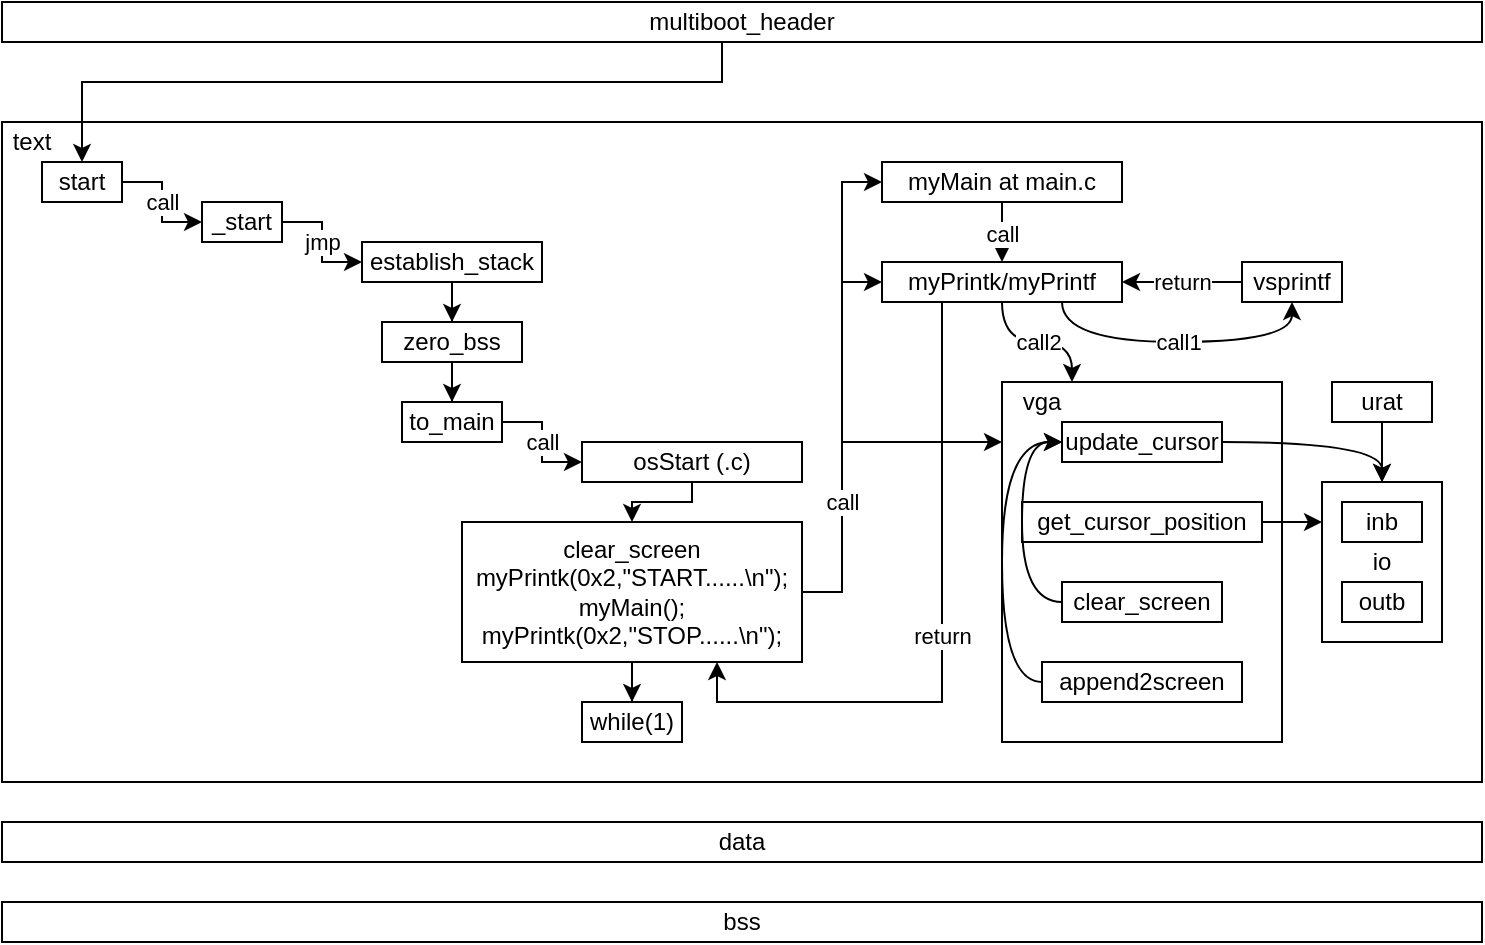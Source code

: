 <mxfile version="20.6.0" type="github">
  <diagram id="pRnf_kgRrJlSljQ2Lzuj" name="第 1 页">
    <mxGraphModel dx="760" dy="487" grid="1" gridSize="10" guides="1" tooltips="1" connect="1" arrows="1" fold="1" page="1" pageScale="1" pageWidth="827" pageHeight="1169" math="0" shadow="0">
      <root>
        <mxCell id="0" />
        <mxCell id="1" parent="0" />
        <mxCell id="dpUODQ5_mUz6Qf_J9i_Q-4" value="" style="whiteSpace=wrap;html=1;rounded=0;movable=1;resizable=1;rotatable=1;deletable=1;editable=1;connectable=1;" vertex="1" parent="1">
          <mxGeometry x="40" y="200" width="740" height="330" as="geometry" />
        </mxCell>
        <mxCell id="dpUODQ5_mUz6Qf_J9i_Q-67" value="io" style="rounded=0;whiteSpace=wrap;html=1;" vertex="1" parent="1">
          <mxGeometry x="700" y="380" width="60" height="80" as="geometry" />
        </mxCell>
        <mxCell id="dpUODQ5_mUz6Qf_J9i_Q-2" value="text" style="text;html=1;strokeColor=none;fillColor=none;align=center;verticalAlign=middle;whiteSpace=wrap;rounded=0;" vertex="1" parent="1">
          <mxGeometry x="40" y="200" width="30" height="20" as="geometry" />
        </mxCell>
        <mxCell id="dpUODQ5_mUz6Qf_J9i_Q-5" value="" style="edgeStyle=orthogonalEdgeStyle;rounded=0;orthogonalLoop=1;jettySize=auto;html=1;exitX=0.5;exitY=1;exitDx=0;exitDy=0;" edge="1" parent="1" source="dpUODQ5_mUz6Qf_J9i_Q-3" target="dpUODQ5_mUz6Qf_J9i_Q-6">
          <mxGeometry relative="1" as="geometry">
            <mxPoint x="90" y="180" as="targetPoint" />
            <Array as="points">
              <mxPoint x="400" y="180" />
              <mxPoint x="80" y="180" />
            </Array>
          </mxGeometry>
        </mxCell>
        <mxCell id="dpUODQ5_mUz6Qf_J9i_Q-3" value="multiboot_header" style="rounded=0;whiteSpace=wrap;html=1;" vertex="1" parent="1">
          <mxGeometry x="40" y="140" width="740" height="20" as="geometry" />
        </mxCell>
        <mxCell id="dpUODQ5_mUz6Qf_J9i_Q-10" value="call" style="edgeStyle=orthogonalEdgeStyle;rounded=0;orthogonalLoop=1;jettySize=auto;html=1;" edge="1" parent="1" source="dpUODQ5_mUz6Qf_J9i_Q-6" target="dpUODQ5_mUz6Qf_J9i_Q-9">
          <mxGeometry relative="1" as="geometry" />
        </mxCell>
        <mxCell id="dpUODQ5_mUz6Qf_J9i_Q-6" value="start" style="rounded=0;whiteSpace=wrap;html=1;" vertex="1" parent="1">
          <mxGeometry x="60" y="220" width="40" height="20" as="geometry" />
        </mxCell>
        <mxCell id="dpUODQ5_mUz6Qf_J9i_Q-15" value="jmp" style="edgeStyle=orthogonalEdgeStyle;rounded=0;orthogonalLoop=1;jettySize=auto;html=1;" edge="1" parent="1" source="dpUODQ5_mUz6Qf_J9i_Q-9" target="dpUODQ5_mUz6Qf_J9i_Q-14">
          <mxGeometry relative="1" as="geometry" />
        </mxCell>
        <mxCell id="dpUODQ5_mUz6Qf_J9i_Q-9" value="_start" style="rounded=0;whiteSpace=wrap;html=1;" vertex="1" parent="1">
          <mxGeometry x="140" y="240" width="40" height="20" as="geometry" />
        </mxCell>
        <mxCell id="dpUODQ5_mUz6Qf_J9i_Q-17" value="" style="edgeStyle=orthogonalEdgeStyle;rounded=0;orthogonalLoop=1;jettySize=auto;html=1;" edge="1" parent="1" source="dpUODQ5_mUz6Qf_J9i_Q-14" target="dpUODQ5_mUz6Qf_J9i_Q-16">
          <mxGeometry relative="1" as="geometry" />
        </mxCell>
        <mxCell id="dpUODQ5_mUz6Qf_J9i_Q-14" value="establish_stack" style="rounded=0;whiteSpace=wrap;html=1;" vertex="1" parent="1">
          <mxGeometry x="220" y="260" width="90" height="20" as="geometry" />
        </mxCell>
        <mxCell id="dpUODQ5_mUz6Qf_J9i_Q-19" value="" style="edgeStyle=orthogonalEdgeStyle;rounded=0;orthogonalLoop=1;jettySize=auto;html=1;" edge="1" parent="1" source="dpUODQ5_mUz6Qf_J9i_Q-16" target="dpUODQ5_mUz6Qf_J9i_Q-18">
          <mxGeometry relative="1" as="geometry" />
        </mxCell>
        <mxCell id="dpUODQ5_mUz6Qf_J9i_Q-16" value="zero_bss" style="rounded=0;whiteSpace=wrap;html=1;" vertex="1" parent="1">
          <mxGeometry x="230" y="300" width="70" height="20" as="geometry" />
        </mxCell>
        <mxCell id="dpUODQ5_mUz6Qf_J9i_Q-21" value="call" style="edgeStyle=orthogonalEdgeStyle;rounded=0;orthogonalLoop=1;jettySize=auto;html=1;" edge="1" parent="1" source="dpUODQ5_mUz6Qf_J9i_Q-18" target="dpUODQ5_mUz6Qf_J9i_Q-20">
          <mxGeometry relative="1" as="geometry" />
        </mxCell>
        <mxCell id="dpUODQ5_mUz6Qf_J9i_Q-18" value="to_main" style="rounded=0;whiteSpace=wrap;html=1;" vertex="1" parent="1">
          <mxGeometry x="240" y="340" width="50" height="20" as="geometry" />
        </mxCell>
        <mxCell id="dpUODQ5_mUz6Qf_J9i_Q-25" value="" style="edgeStyle=orthogonalEdgeStyle;rounded=0;orthogonalLoop=1;jettySize=auto;html=1;" edge="1" parent="1" source="dpUODQ5_mUz6Qf_J9i_Q-20" target="dpUODQ5_mUz6Qf_J9i_Q-24">
          <mxGeometry relative="1" as="geometry">
            <Array as="points">
              <mxPoint x="385" y="390" />
              <mxPoint x="355" y="390" />
            </Array>
          </mxGeometry>
        </mxCell>
        <mxCell id="dpUODQ5_mUz6Qf_J9i_Q-20" value="osStart (.c)" style="rounded=0;whiteSpace=wrap;html=1;" vertex="1" parent="1">
          <mxGeometry x="330" y="360" width="110" height="20" as="geometry" />
        </mxCell>
        <mxCell id="dpUODQ5_mUz6Qf_J9i_Q-27" value="" style="edgeStyle=orthogonalEdgeStyle;rounded=0;orthogonalLoop=1;jettySize=auto;html=1;" edge="1" parent="1" source="dpUODQ5_mUz6Qf_J9i_Q-24" target="dpUODQ5_mUz6Qf_J9i_Q-26">
          <mxGeometry relative="1" as="geometry" />
        </mxCell>
        <mxCell id="dpUODQ5_mUz6Qf_J9i_Q-53" style="edgeStyle=orthogonalEdgeStyle;rounded=0;orthogonalLoop=1;jettySize=auto;html=1;exitX=1;exitY=0.5;exitDx=0;exitDy=0;entryX=0;entryY=0.5;entryDx=0;entryDy=0;" edge="1" parent="1" source="dpUODQ5_mUz6Qf_J9i_Q-24" target="dpUODQ5_mUz6Qf_J9i_Q-36">
          <mxGeometry relative="1" as="geometry">
            <Array as="points">
              <mxPoint x="460" y="435" />
              <mxPoint x="460" y="230" />
            </Array>
          </mxGeometry>
        </mxCell>
        <mxCell id="dpUODQ5_mUz6Qf_J9i_Q-56" style="edgeStyle=orthogonalEdgeStyle;rounded=0;orthogonalLoop=1;jettySize=auto;html=1;exitX=1;exitY=0.5;exitDx=0;exitDy=0;" edge="1" parent="1" source="dpUODQ5_mUz6Qf_J9i_Q-24" target="dpUODQ5_mUz6Qf_J9i_Q-47">
          <mxGeometry relative="1" as="geometry">
            <Array as="points">
              <mxPoint x="460" y="435" />
              <mxPoint x="460" y="360" />
            </Array>
          </mxGeometry>
        </mxCell>
        <mxCell id="dpUODQ5_mUz6Qf_J9i_Q-24" value="&lt;div&gt;clear_screen&lt;/div&gt;&lt;div&gt;myPrintk(0x2,&quot;START......\n&quot;);&lt;/div&gt;&lt;div&gt;&lt;span style=&quot;&quot;&gt;	&lt;/span&gt;myMain();&lt;/div&gt;&lt;div&gt;&lt;span style=&quot;&quot;&gt;	&lt;/span&gt;myPrintk(0x2,&quot;STOP......\n&quot;);&lt;/div&gt;" style="whiteSpace=wrap;html=1;rounded=0;" vertex="1" parent="1">
          <mxGeometry x="270" y="400" width="170" height="70" as="geometry" />
        </mxCell>
        <mxCell id="dpUODQ5_mUz6Qf_J9i_Q-26" value="&lt;div&gt;while(1)&lt;/div&gt;" style="whiteSpace=wrap;html=1;rounded=0;" vertex="1" parent="1">
          <mxGeometry x="330" y="490" width="50" height="20" as="geometry" />
        </mxCell>
        <mxCell id="dpUODQ5_mUz6Qf_J9i_Q-30" value="bss" style="rounded=0;whiteSpace=wrap;html=1;" vertex="1" parent="1">
          <mxGeometry x="40" y="590" width="740" height="20" as="geometry" />
        </mxCell>
        <mxCell id="dpUODQ5_mUz6Qf_J9i_Q-32" value="data" style="rounded=0;whiteSpace=wrap;html=1;" vertex="1" parent="1">
          <mxGeometry x="40" y="550" width="740" height="20" as="geometry" />
        </mxCell>
        <mxCell id="dpUODQ5_mUz6Qf_J9i_Q-49" value="call1" style="edgeStyle=orthogonalEdgeStyle;rounded=0;orthogonalLoop=1;jettySize=auto;html=1;exitX=0.75;exitY=1;exitDx=0;exitDy=0;entryX=0.5;entryY=1;entryDx=0;entryDy=0;curved=1;" edge="1" parent="1" source="dpUODQ5_mUz6Qf_J9i_Q-35" target="dpUODQ5_mUz6Qf_J9i_Q-44">
          <mxGeometry relative="1" as="geometry" />
        </mxCell>
        <mxCell id="dpUODQ5_mUz6Qf_J9i_Q-55" value="call2" style="edgeStyle=orthogonalEdgeStyle;rounded=0;orthogonalLoop=1;jettySize=auto;html=1;curved=1;entryX=0.25;entryY=0;entryDx=0;entryDy=0;" edge="1" parent="1" source="dpUODQ5_mUz6Qf_J9i_Q-35" target="dpUODQ5_mUz6Qf_J9i_Q-47">
          <mxGeometry relative="1" as="geometry" />
        </mxCell>
        <mxCell id="dpUODQ5_mUz6Qf_J9i_Q-35" value="myPrintk/myPrintf" style="rounded=0;whiteSpace=wrap;html=1;" vertex="1" parent="1">
          <mxGeometry x="480" y="270" width="120" height="20" as="geometry" />
        </mxCell>
        <mxCell id="dpUODQ5_mUz6Qf_J9i_Q-38" value="call" style="edgeStyle=orthogonalEdgeStyle;rounded=0;orthogonalLoop=1;jettySize=auto;html=1;exitX=0.5;exitY=1;exitDx=0;exitDy=0;" edge="1" parent="1" source="dpUODQ5_mUz6Qf_J9i_Q-36" target="dpUODQ5_mUz6Qf_J9i_Q-35">
          <mxGeometry x="-0.385" relative="1" as="geometry">
            <mxPoint as="offset" />
          </mxGeometry>
        </mxCell>
        <mxCell id="dpUODQ5_mUz6Qf_J9i_Q-36" value="myMain at main.c" style="rounded=0;whiteSpace=wrap;html=1;" vertex="1" parent="1">
          <mxGeometry x="480" y="220" width="120" height="20" as="geometry" />
        </mxCell>
        <mxCell id="dpUODQ5_mUz6Qf_J9i_Q-41" value="outb" style="rounded=0;whiteSpace=wrap;html=1;" vertex="1" parent="1">
          <mxGeometry x="710" y="430" width="40" height="20" as="geometry" />
        </mxCell>
        <mxCell id="dpUODQ5_mUz6Qf_J9i_Q-54" value="return" style="edgeStyle=orthogonalEdgeStyle;rounded=0;orthogonalLoop=1;jettySize=auto;html=1;exitX=0;exitY=0.5;exitDx=0;exitDy=0;entryX=1;entryY=0.5;entryDx=0;entryDy=0;" edge="1" parent="1" source="dpUODQ5_mUz6Qf_J9i_Q-44" target="dpUODQ5_mUz6Qf_J9i_Q-35">
          <mxGeometry relative="1" as="geometry" />
        </mxCell>
        <mxCell id="dpUODQ5_mUz6Qf_J9i_Q-44" value="vsprintf" style="rounded=0;whiteSpace=wrap;html=1;" vertex="1" parent="1">
          <mxGeometry x="660" y="270" width="50" height="20" as="geometry" />
        </mxCell>
        <mxCell id="dpUODQ5_mUz6Qf_J9i_Q-50" value="return" style="edgeStyle=orthogonalEdgeStyle;rounded=0;orthogonalLoop=1;jettySize=auto;html=1;exitX=0.25;exitY=1;exitDx=0;exitDy=0;entryX=0.75;entryY=1;entryDx=0;entryDy=0;" edge="1" parent="1" source="dpUODQ5_mUz6Qf_J9i_Q-35" target="dpUODQ5_mUz6Qf_J9i_Q-24">
          <mxGeometry relative="1" as="geometry" />
        </mxCell>
        <mxCell id="dpUODQ5_mUz6Qf_J9i_Q-47" value="" style="whiteSpace=wrap;html=1;rounded=0;movable=0;resizable=0;rotatable=0;deletable=0;editable=0;connectable=0;" vertex="1" parent="1">
          <mxGeometry x="540" y="330" width="140" height="180" as="geometry" />
        </mxCell>
        <mxCell id="dpUODQ5_mUz6Qf_J9i_Q-52" value="call" style="edgeStyle=orthogonalEdgeStyle;rounded=0;orthogonalLoop=1;jettySize=auto;html=1;entryX=0;entryY=0.5;entryDx=0;entryDy=0;exitX=1;exitY=0.5;exitDx=0;exitDy=0;" edge="1" parent="1" source="dpUODQ5_mUz6Qf_J9i_Q-24" target="dpUODQ5_mUz6Qf_J9i_Q-35">
          <mxGeometry x="-0.333" relative="1" as="geometry">
            <Array as="points">
              <mxPoint x="460" y="435" />
              <mxPoint x="460" y="280" />
            </Array>
            <mxPoint as="offset" />
          </mxGeometry>
        </mxCell>
        <mxCell id="dpUODQ5_mUz6Qf_J9i_Q-57" value="vga" style="text;html=1;strokeColor=none;fillColor=none;align=center;verticalAlign=middle;whiteSpace=wrap;rounded=0;" vertex="1" parent="1">
          <mxGeometry x="540" y="330" width="40" height="20" as="geometry" />
        </mxCell>
        <mxCell id="dpUODQ5_mUz6Qf_J9i_Q-66" style="edgeStyle=orthogonalEdgeStyle;curved=1;rounded=0;orthogonalLoop=1;jettySize=auto;html=1;exitX=1;exitY=0.5;exitDx=0;exitDy=0;entryX=0.5;entryY=0;entryDx=0;entryDy=0;" edge="1" parent="1" source="dpUODQ5_mUz6Qf_J9i_Q-58" target="dpUODQ5_mUz6Qf_J9i_Q-67">
          <mxGeometry relative="1" as="geometry" />
        </mxCell>
        <mxCell id="dpUODQ5_mUz6Qf_J9i_Q-58" value="update_cursor" style="rounded=0;whiteSpace=wrap;html=1;" vertex="1" parent="1">
          <mxGeometry x="570" y="350" width="80" height="20" as="geometry" />
        </mxCell>
        <mxCell id="dpUODQ5_mUz6Qf_J9i_Q-69" style="edgeStyle=orthogonalEdgeStyle;curved=1;rounded=0;orthogonalLoop=1;jettySize=auto;html=1;exitX=1;exitY=0.5;exitDx=0;exitDy=0;entryX=0;entryY=0.25;entryDx=0;entryDy=0;" edge="1" parent="1" source="dpUODQ5_mUz6Qf_J9i_Q-59" target="dpUODQ5_mUz6Qf_J9i_Q-67">
          <mxGeometry relative="1" as="geometry" />
        </mxCell>
        <mxCell id="dpUODQ5_mUz6Qf_J9i_Q-59" value="get_cursor_position" style="rounded=0;whiteSpace=wrap;html=1;" vertex="1" parent="1">
          <mxGeometry x="550" y="390" width="120" height="20" as="geometry" />
        </mxCell>
        <mxCell id="dpUODQ5_mUz6Qf_J9i_Q-64" style="edgeStyle=orthogonalEdgeStyle;curved=1;rounded=0;orthogonalLoop=1;jettySize=auto;html=1;exitX=0;exitY=0.5;exitDx=0;exitDy=0;entryX=0;entryY=0.5;entryDx=0;entryDy=0;" edge="1" parent="1" source="dpUODQ5_mUz6Qf_J9i_Q-60" target="dpUODQ5_mUz6Qf_J9i_Q-58">
          <mxGeometry relative="1" as="geometry" />
        </mxCell>
        <mxCell id="dpUODQ5_mUz6Qf_J9i_Q-60" value="append2screen" style="rounded=0;whiteSpace=wrap;html=1;" vertex="1" parent="1">
          <mxGeometry x="560" y="470" width="100" height="20" as="geometry" />
        </mxCell>
        <mxCell id="dpUODQ5_mUz6Qf_J9i_Q-65" style="edgeStyle=orthogonalEdgeStyle;curved=1;rounded=0;orthogonalLoop=1;jettySize=auto;html=1;exitX=0;exitY=0.5;exitDx=0;exitDy=0;entryX=0;entryY=0.5;entryDx=0;entryDy=0;" edge="1" parent="1" source="dpUODQ5_mUz6Qf_J9i_Q-61" target="dpUODQ5_mUz6Qf_J9i_Q-58">
          <mxGeometry relative="1" as="geometry" />
        </mxCell>
        <mxCell id="dpUODQ5_mUz6Qf_J9i_Q-61" value="clear_screen" style="rounded=0;whiteSpace=wrap;html=1;" vertex="1" parent="1">
          <mxGeometry x="570" y="430" width="80" height="20" as="geometry" />
        </mxCell>
        <mxCell id="dpUODQ5_mUz6Qf_J9i_Q-71" style="edgeStyle=orthogonalEdgeStyle;rounded=0;orthogonalLoop=1;jettySize=auto;html=1;exitX=0.5;exitY=1;exitDx=0;exitDy=0;" edge="1" parent="1" source="dpUODQ5_mUz6Qf_J9i_Q-62" target="dpUODQ5_mUz6Qf_J9i_Q-67">
          <mxGeometry relative="1" as="geometry" />
        </mxCell>
        <mxCell id="dpUODQ5_mUz6Qf_J9i_Q-62" value="urat" style="rounded=0;whiteSpace=wrap;html=1;" vertex="1" parent="1">
          <mxGeometry x="705" y="330" width="50" height="20" as="geometry" />
        </mxCell>
        <mxCell id="dpUODQ5_mUz6Qf_J9i_Q-63" value="inb" style="rounded=0;whiteSpace=wrap;html=1;" vertex="1" parent="1">
          <mxGeometry x="710" y="390" width="40" height="20" as="geometry" />
        </mxCell>
      </root>
    </mxGraphModel>
  </diagram>
</mxfile>
